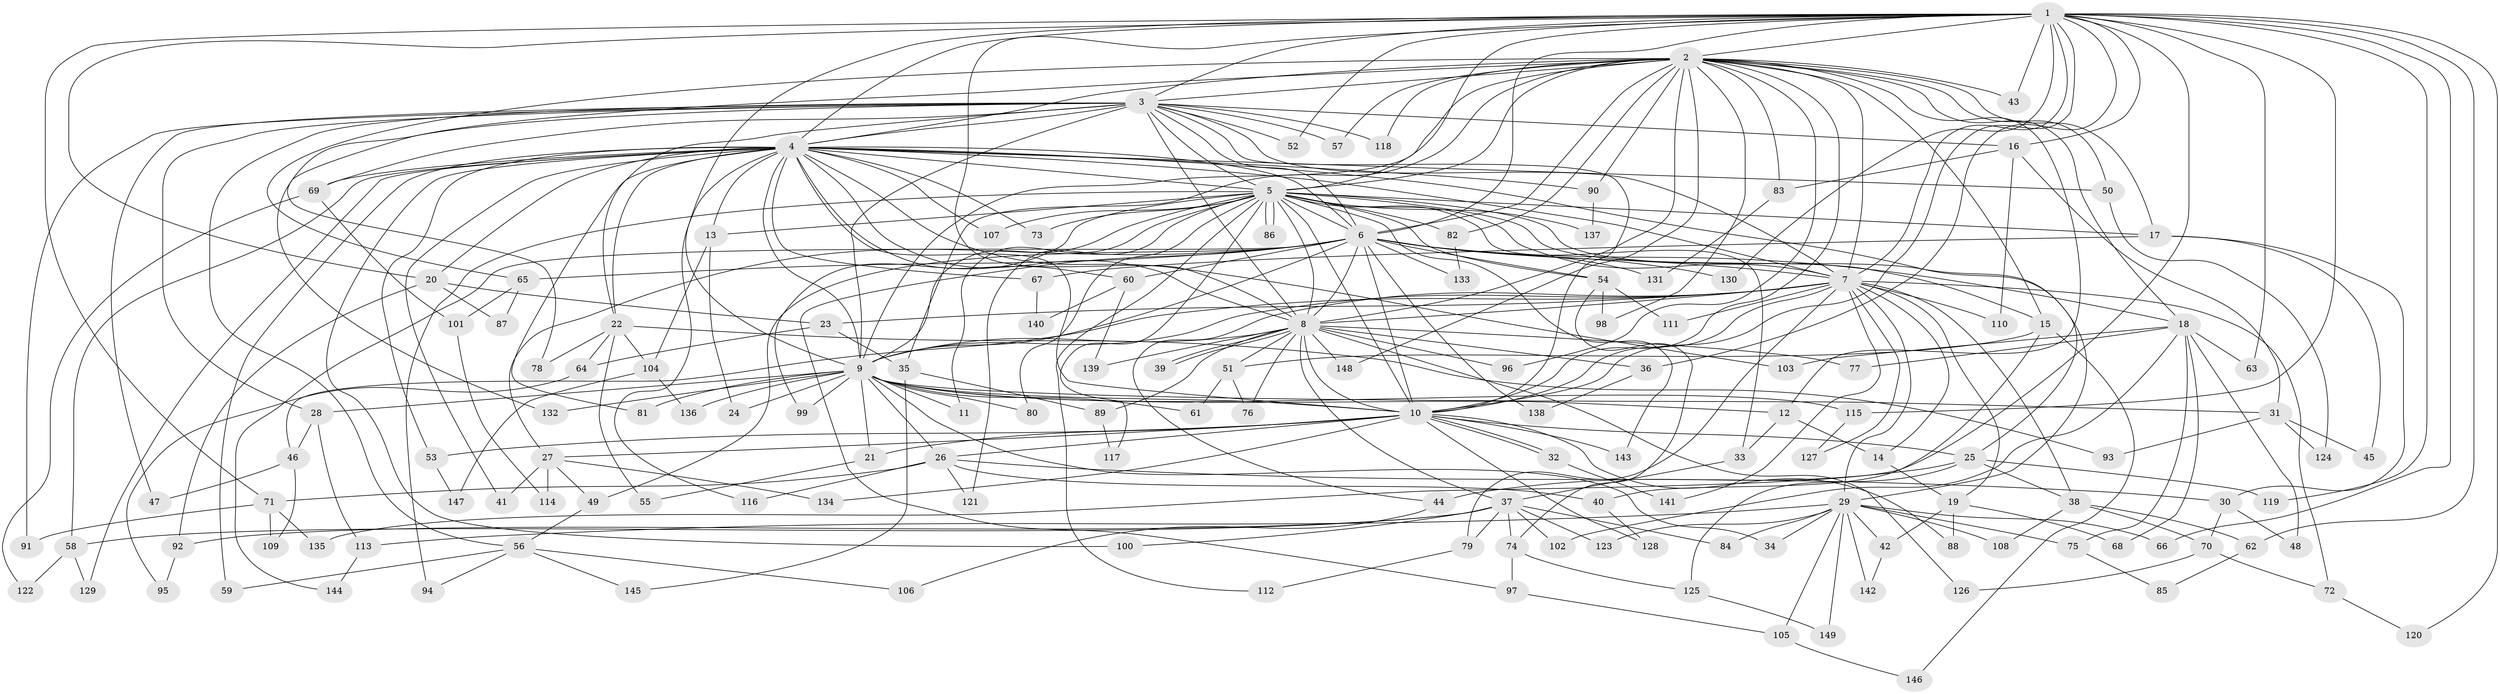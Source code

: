 // coarse degree distribution, {27: 0.013513513513513514, 24: 0.013513513513513514, 37: 0.013513513513513514, 19: 0.013513513513513514, 2: 0.4864864864864865, 4: 0.08108108108108109, 6: 0.02702702702702703, 11: 0.013513513513513514, 3: 0.12162162162162163, 1: 0.0945945945945946, 5: 0.06756756756756757, 8: 0.013513513513513514, 9: 0.013513513513513514, 14: 0.013513513513513514, 10: 0.013513513513513514}
// Generated by graph-tools (version 1.1) at 2025/47/03/04/25 21:47:07]
// undirected, 149 vertices, 323 edges
graph export_dot {
graph [start="1"]
  node [color=gray90,style=filled];
  1;
  2;
  3;
  4;
  5;
  6;
  7;
  8;
  9;
  10;
  11;
  12;
  13;
  14;
  15;
  16;
  17;
  18;
  19;
  20;
  21;
  22;
  23;
  24;
  25;
  26;
  27;
  28;
  29;
  30;
  31;
  32;
  33;
  34;
  35;
  36;
  37;
  38;
  39;
  40;
  41;
  42;
  43;
  44;
  45;
  46;
  47;
  48;
  49;
  50;
  51;
  52;
  53;
  54;
  55;
  56;
  57;
  58;
  59;
  60;
  61;
  62;
  63;
  64;
  65;
  66;
  67;
  68;
  69;
  70;
  71;
  72;
  73;
  74;
  75;
  76;
  77;
  78;
  79;
  80;
  81;
  82;
  83;
  84;
  85;
  86;
  87;
  88;
  89;
  90;
  91;
  92;
  93;
  94;
  95;
  96;
  97;
  98;
  99;
  100;
  101;
  102;
  103;
  104;
  105;
  106;
  107;
  108;
  109;
  110;
  111;
  112;
  113;
  114;
  115;
  116;
  117;
  118;
  119;
  120;
  121;
  122;
  123;
  124;
  125;
  126;
  127;
  128;
  129;
  130;
  131;
  132;
  133;
  134;
  135;
  136;
  137;
  138;
  139;
  140;
  141;
  142;
  143;
  144;
  145;
  146;
  147;
  148;
  149;
  1 -- 2;
  1 -- 3;
  1 -- 4;
  1 -- 5;
  1 -- 6;
  1 -- 7;
  1 -- 8;
  1 -- 9;
  1 -- 10;
  1 -- 16;
  1 -- 20;
  1 -- 36;
  1 -- 43;
  1 -- 52;
  1 -- 62;
  1 -- 63;
  1 -- 66;
  1 -- 71;
  1 -- 115;
  1 -- 119;
  1 -- 120;
  1 -- 130;
  1 -- 135;
  2 -- 3;
  2 -- 4;
  2 -- 5;
  2 -- 6;
  2 -- 7;
  2 -- 8;
  2 -- 9;
  2 -- 10;
  2 -- 12;
  2 -- 15;
  2 -- 17;
  2 -- 18;
  2 -- 35;
  2 -- 43;
  2 -- 50;
  2 -- 57;
  2 -- 65;
  2 -- 78;
  2 -- 82;
  2 -- 83;
  2 -- 90;
  2 -- 96;
  2 -- 98;
  2 -- 118;
  2 -- 148;
  3 -- 4;
  3 -- 5;
  3 -- 6;
  3 -- 7;
  3 -- 8;
  3 -- 9;
  3 -- 10;
  3 -- 16;
  3 -- 22;
  3 -- 28;
  3 -- 47;
  3 -- 52;
  3 -- 56;
  3 -- 57;
  3 -- 69;
  3 -- 91;
  3 -- 118;
  3 -- 132;
  4 -- 5;
  4 -- 6;
  4 -- 7;
  4 -- 8;
  4 -- 9;
  4 -- 10;
  4 -- 13;
  4 -- 20;
  4 -- 22;
  4 -- 25;
  4 -- 41;
  4 -- 50;
  4 -- 53;
  4 -- 58;
  4 -- 59;
  4 -- 60;
  4 -- 67;
  4 -- 69;
  4 -- 73;
  4 -- 81;
  4 -- 90;
  4 -- 100;
  4 -- 103;
  4 -- 107;
  4 -- 116;
  4 -- 129;
  5 -- 6;
  5 -- 7;
  5 -- 8;
  5 -- 9;
  5 -- 10;
  5 -- 11;
  5 -- 13;
  5 -- 15;
  5 -- 17;
  5 -- 29;
  5 -- 33;
  5 -- 54;
  5 -- 73;
  5 -- 80;
  5 -- 82;
  5 -- 86;
  5 -- 86;
  5 -- 94;
  5 -- 99;
  5 -- 107;
  5 -- 112;
  5 -- 117;
  5 -- 121;
  5 -- 137;
  5 -- 143;
  6 -- 7;
  6 -- 8;
  6 -- 9;
  6 -- 10;
  6 -- 18;
  6 -- 27;
  6 -- 49;
  6 -- 54;
  6 -- 60;
  6 -- 65;
  6 -- 97;
  6 -- 130;
  6 -- 131;
  6 -- 133;
  6 -- 138;
  6 -- 144;
  7 -- 8;
  7 -- 9;
  7 -- 10;
  7 -- 14;
  7 -- 19;
  7 -- 23;
  7 -- 29;
  7 -- 38;
  7 -- 44;
  7 -- 46;
  7 -- 72;
  7 -- 79;
  7 -- 110;
  7 -- 111;
  7 -- 127;
  7 -- 141;
  8 -- 9;
  8 -- 10;
  8 -- 36;
  8 -- 37;
  8 -- 39;
  8 -- 39;
  8 -- 51;
  8 -- 76;
  8 -- 77;
  8 -- 89;
  8 -- 96;
  8 -- 126;
  8 -- 139;
  8 -- 148;
  9 -- 10;
  9 -- 11;
  9 -- 12;
  9 -- 21;
  9 -- 24;
  9 -- 26;
  9 -- 28;
  9 -- 31;
  9 -- 34;
  9 -- 61;
  9 -- 80;
  9 -- 81;
  9 -- 99;
  9 -- 115;
  9 -- 132;
  9 -- 136;
  10 -- 21;
  10 -- 25;
  10 -- 26;
  10 -- 27;
  10 -- 32;
  10 -- 32;
  10 -- 53;
  10 -- 88;
  10 -- 128;
  10 -- 134;
  10 -- 143;
  12 -- 14;
  12 -- 33;
  13 -- 24;
  13 -- 104;
  14 -- 19;
  15 -- 40;
  15 -- 51;
  15 -- 146;
  16 -- 31;
  16 -- 83;
  16 -- 110;
  17 -- 30;
  17 -- 45;
  17 -- 67;
  18 -- 48;
  18 -- 63;
  18 -- 68;
  18 -- 75;
  18 -- 77;
  18 -- 102;
  18 -- 103;
  19 -- 42;
  19 -- 68;
  19 -- 88;
  20 -- 23;
  20 -- 87;
  20 -- 92;
  21 -- 55;
  22 -- 55;
  22 -- 64;
  22 -- 78;
  22 -- 93;
  22 -- 104;
  23 -- 35;
  23 -- 64;
  25 -- 38;
  25 -- 44;
  25 -- 119;
  25 -- 125;
  26 -- 30;
  26 -- 40;
  26 -- 71;
  26 -- 116;
  26 -- 121;
  27 -- 41;
  27 -- 49;
  27 -- 114;
  27 -- 134;
  28 -- 46;
  28 -- 113;
  29 -- 34;
  29 -- 42;
  29 -- 66;
  29 -- 75;
  29 -- 84;
  29 -- 105;
  29 -- 108;
  29 -- 113;
  29 -- 123;
  29 -- 142;
  29 -- 149;
  30 -- 48;
  30 -- 70;
  31 -- 45;
  31 -- 93;
  31 -- 124;
  32 -- 141;
  33 -- 37;
  35 -- 89;
  35 -- 145;
  36 -- 138;
  37 -- 58;
  37 -- 74;
  37 -- 79;
  37 -- 84;
  37 -- 92;
  37 -- 100;
  37 -- 102;
  37 -- 123;
  38 -- 62;
  38 -- 70;
  38 -- 108;
  40 -- 128;
  42 -- 142;
  44 -- 106;
  46 -- 47;
  46 -- 109;
  49 -- 56;
  50 -- 124;
  51 -- 61;
  51 -- 76;
  53 -- 147;
  54 -- 74;
  54 -- 98;
  54 -- 111;
  56 -- 59;
  56 -- 94;
  56 -- 106;
  56 -- 145;
  58 -- 122;
  58 -- 129;
  60 -- 139;
  60 -- 140;
  62 -- 85;
  64 -- 95;
  65 -- 87;
  65 -- 101;
  67 -- 140;
  69 -- 101;
  69 -- 122;
  70 -- 72;
  70 -- 126;
  71 -- 91;
  71 -- 109;
  71 -- 135;
  72 -- 120;
  74 -- 97;
  74 -- 125;
  75 -- 85;
  79 -- 112;
  82 -- 133;
  83 -- 131;
  89 -- 117;
  90 -- 137;
  92 -- 95;
  97 -- 105;
  101 -- 114;
  104 -- 136;
  104 -- 147;
  105 -- 146;
  113 -- 144;
  115 -- 127;
  125 -- 149;
}
